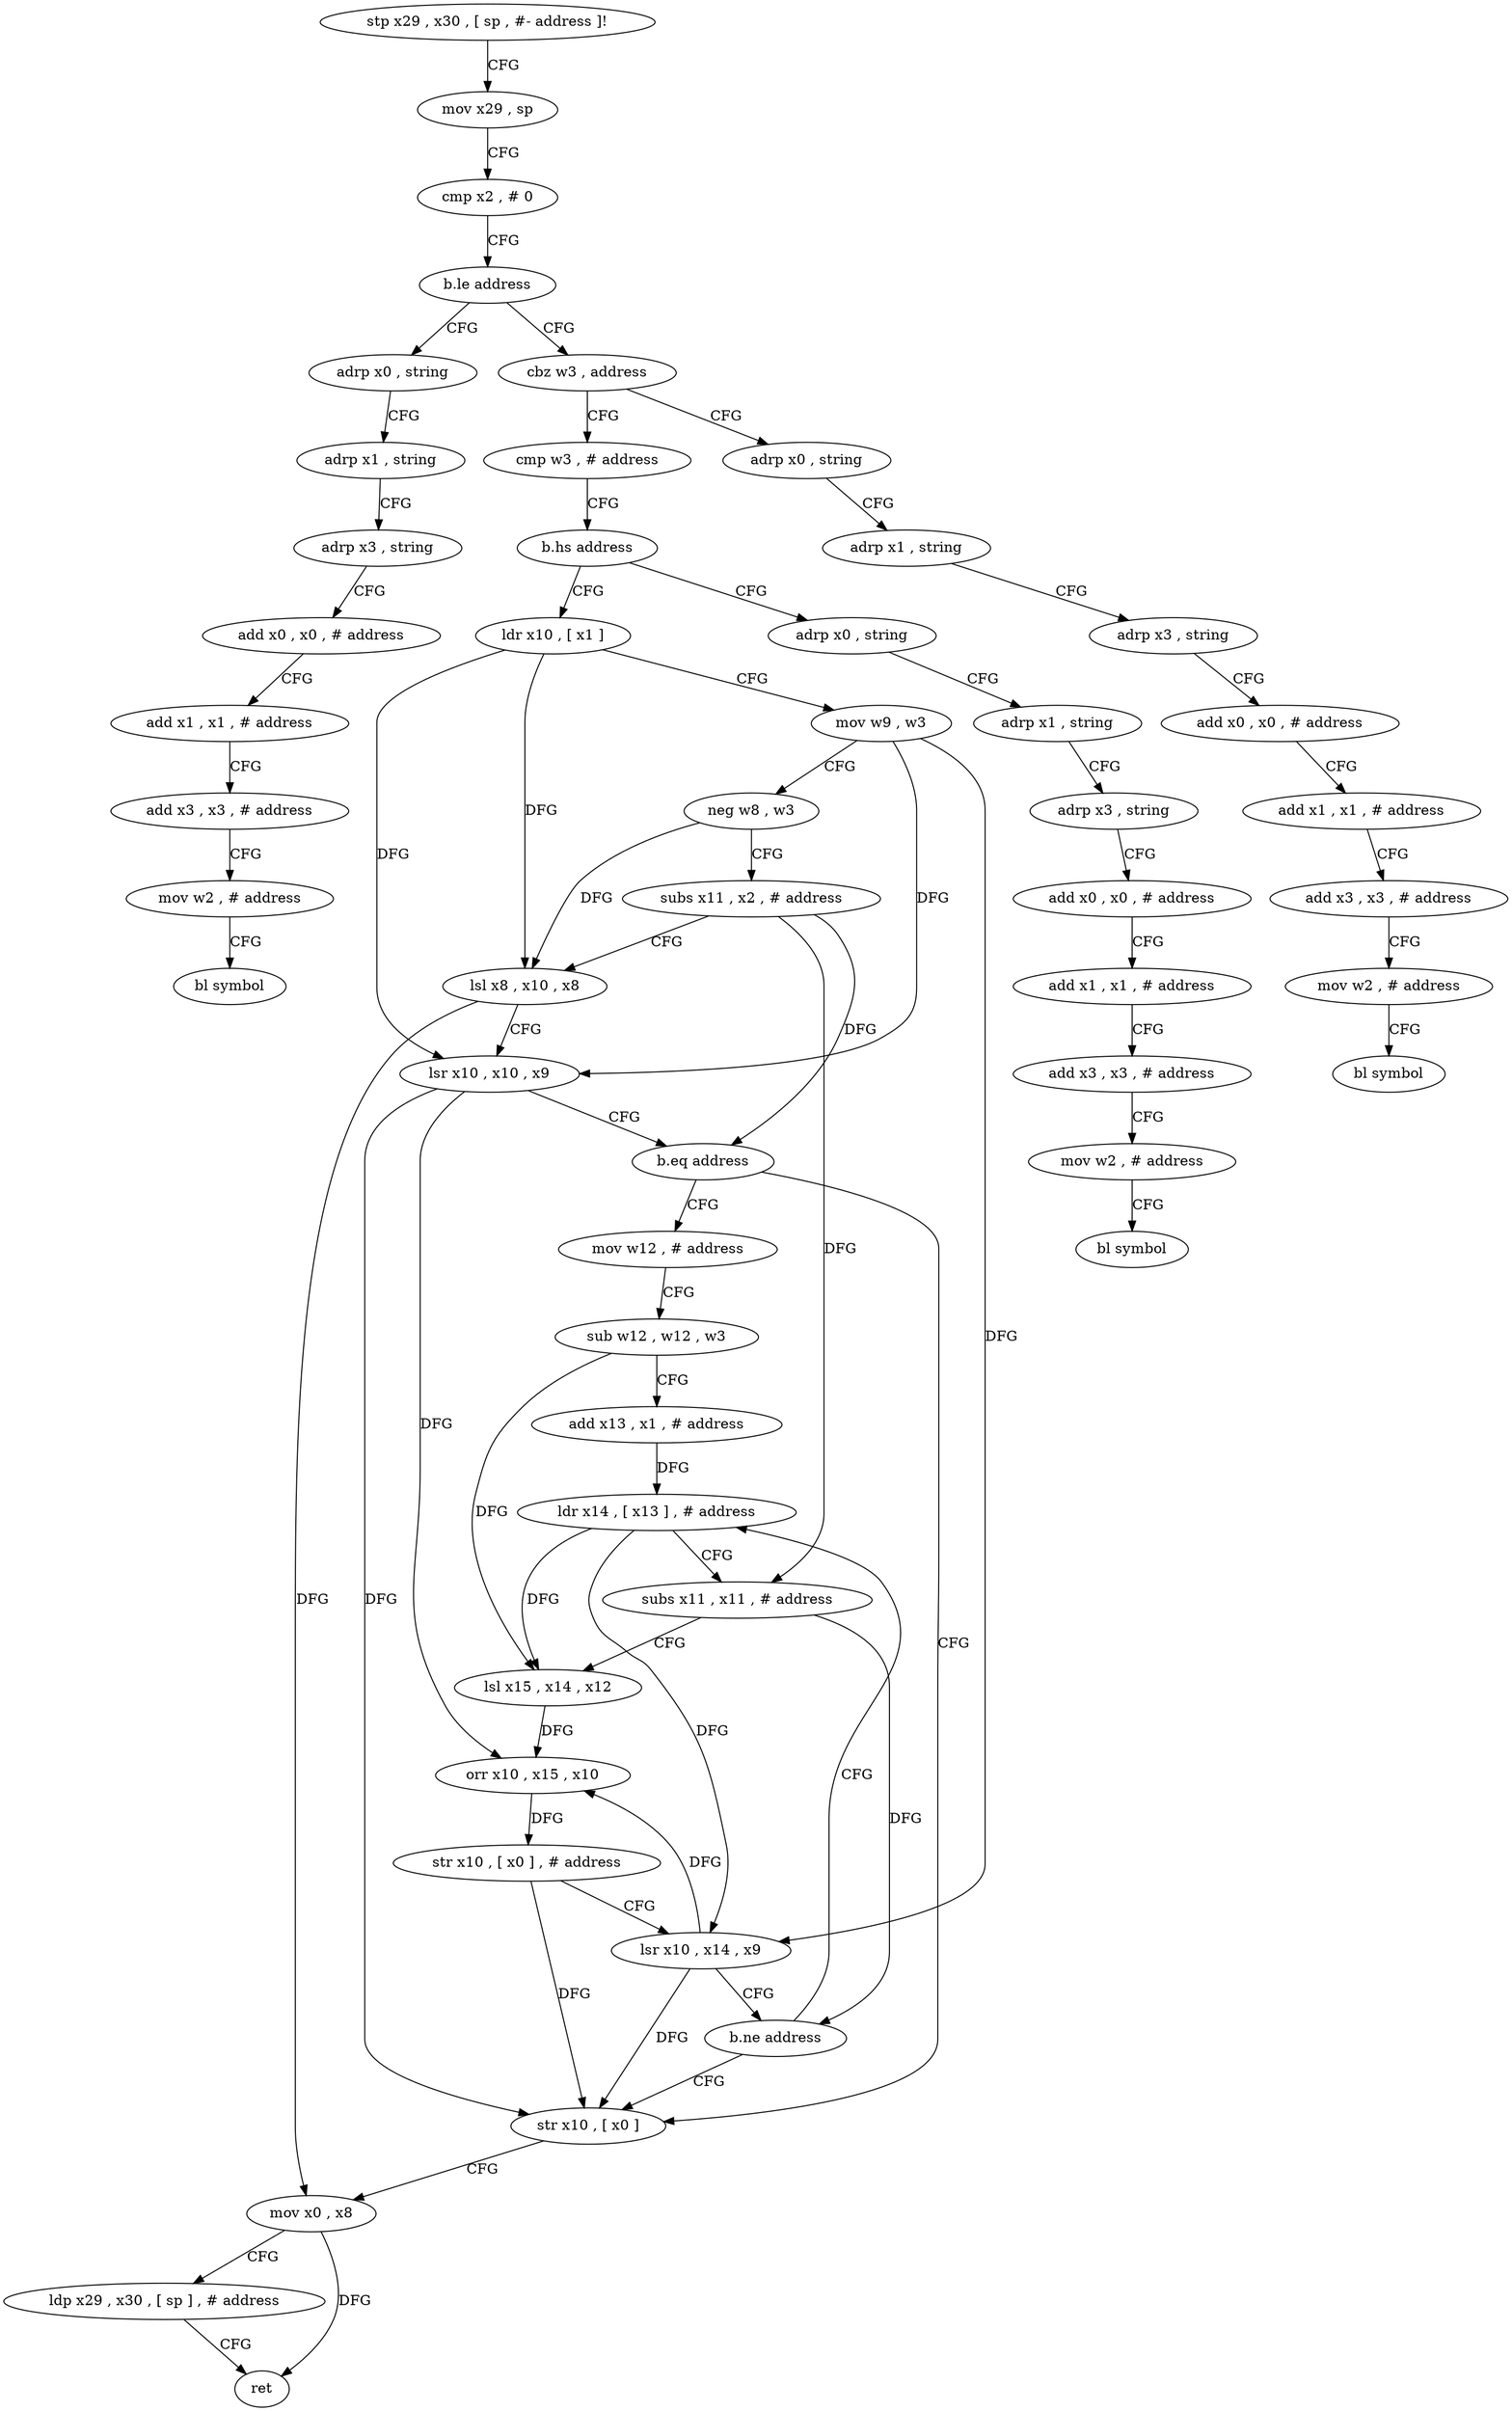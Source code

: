 digraph "func" {
"4218924" [label = "stp x29 , x30 , [ sp , #- address ]!" ]
"4218928" [label = "mov x29 , sp" ]
"4218932" [label = "cmp x2 , # 0" ]
"4218936" [label = "b.le address" ]
"4219036" [label = "adrp x0 , string" ]
"4218940" [label = "cbz w3 , address" ]
"4219040" [label = "adrp x1 , string" ]
"4219044" [label = "adrp x3 , string" ]
"4219048" [label = "add x0 , x0 , # address" ]
"4219052" [label = "add x1 , x1 , # address" ]
"4219056" [label = "add x3 , x3 , # address" ]
"4219060" [label = "mov w2 , # address" ]
"4219064" [label = "bl symbol" ]
"4219068" [label = "adrp x0 , string" ]
"4218944" [label = "cmp w3 , # address" ]
"4219072" [label = "adrp x1 , string" ]
"4219076" [label = "adrp x3 , string" ]
"4219080" [label = "add x0 , x0 , # address" ]
"4219084" [label = "add x1 , x1 , # address" ]
"4219088" [label = "add x3 , x3 , # address" ]
"4219092" [label = "mov w2 , # address" ]
"4219096" [label = "bl symbol" ]
"4218948" [label = "b.hs address" ]
"4219100" [label = "adrp x0 , string" ]
"4218952" [label = "ldr x10 , [ x1 ]" ]
"4219104" [label = "adrp x1 , string" ]
"4219108" [label = "adrp x3 , string" ]
"4219112" [label = "add x0 , x0 , # address" ]
"4219116" [label = "add x1 , x1 , # address" ]
"4219120" [label = "add x3 , x3 , # address" ]
"4219124" [label = "mov w2 , # address" ]
"4219128" [label = "bl symbol" ]
"4218956" [label = "mov w9 , w3" ]
"4218960" [label = "neg w8 , w3" ]
"4218964" [label = "subs x11 , x2 , # address" ]
"4218968" [label = "lsl x8 , x10 , x8" ]
"4218972" [label = "lsr x10 , x10 , x9" ]
"4218976" [label = "b.eq address" ]
"4219020" [label = "str x10 , [ x0 ]" ]
"4218980" [label = "mov w12 , # address" ]
"4219024" [label = "mov x0 , x8" ]
"4219028" [label = "ldp x29 , x30 , [ sp ] , # address" ]
"4219032" [label = "ret" ]
"4218984" [label = "sub w12 , w12 , w3" ]
"4218988" [label = "add x13 , x1 , # address" ]
"4218992" [label = "ldr x14 , [ x13 ] , # address" ]
"4218996" [label = "subs x11 , x11 , # address" ]
"4219000" [label = "lsl x15 , x14 , x12" ]
"4219004" [label = "orr x10 , x15 , x10" ]
"4219008" [label = "str x10 , [ x0 ] , # address" ]
"4219012" [label = "lsr x10 , x14 , x9" ]
"4219016" [label = "b.ne address" ]
"4218924" -> "4218928" [ label = "CFG" ]
"4218928" -> "4218932" [ label = "CFG" ]
"4218932" -> "4218936" [ label = "CFG" ]
"4218936" -> "4219036" [ label = "CFG" ]
"4218936" -> "4218940" [ label = "CFG" ]
"4219036" -> "4219040" [ label = "CFG" ]
"4218940" -> "4219068" [ label = "CFG" ]
"4218940" -> "4218944" [ label = "CFG" ]
"4219040" -> "4219044" [ label = "CFG" ]
"4219044" -> "4219048" [ label = "CFG" ]
"4219048" -> "4219052" [ label = "CFG" ]
"4219052" -> "4219056" [ label = "CFG" ]
"4219056" -> "4219060" [ label = "CFG" ]
"4219060" -> "4219064" [ label = "CFG" ]
"4219068" -> "4219072" [ label = "CFG" ]
"4218944" -> "4218948" [ label = "CFG" ]
"4219072" -> "4219076" [ label = "CFG" ]
"4219076" -> "4219080" [ label = "CFG" ]
"4219080" -> "4219084" [ label = "CFG" ]
"4219084" -> "4219088" [ label = "CFG" ]
"4219088" -> "4219092" [ label = "CFG" ]
"4219092" -> "4219096" [ label = "CFG" ]
"4218948" -> "4219100" [ label = "CFG" ]
"4218948" -> "4218952" [ label = "CFG" ]
"4219100" -> "4219104" [ label = "CFG" ]
"4218952" -> "4218956" [ label = "CFG" ]
"4218952" -> "4218968" [ label = "DFG" ]
"4218952" -> "4218972" [ label = "DFG" ]
"4219104" -> "4219108" [ label = "CFG" ]
"4219108" -> "4219112" [ label = "CFG" ]
"4219112" -> "4219116" [ label = "CFG" ]
"4219116" -> "4219120" [ label = "CFG" ]
"4219120" -> "4219124" [ label = "CFG" ]
"4219124" -> "4219128" [ label = "CFG" ]
"4218956" -> "4218960" [ label = "CFG" ]
"4218956" -> "4218972" [ label = "DFG" ]
"4218956" -> "4219012" [ label = "DFG" ]
"4218960" -> "4218964" [ label = "CFG" ]
"4218960" -> "4218968" [ label = "DFG" ]
"4218964" -> "4218968" [ label = "CFG" ]
"4218964" -> "4218996" [ label = "DFG" ]
"4218964" -> "4218976" [ label = "DFG" ]
"4218968" -> "4218972" [ label = "CFG" ]
"4218968" -> "4219024" [ label = "DFG" ]
"4218972" -> "4218976" [ label = "CFG" ]
"4218972" -> "4219020" [ label = "DFG" ]
"4218972" -> "4219004" [ label = "DFG" ]
"4218976" -> "4219020" [ label = "CFG" ]
"4218976" -> "4218980" [ label = "CFG" ]
"4219020" -> "4219024" [ label = "CFG" ]
"4218980" -> "4218984" [ label = "CFG" ]
"4219024" -> "4219028" [ label = "CFG" ]
"4219024" -> "4219032" [ label = "DFG" ]
"4219028" -> "4219032" [ label = "CFG" ]
"4218984" -> "4218988" [ label = "CFG" ]
"4218984" -> "4219000" [ label = "DFG" ]
"4218988" -> "4218992" [ label = "DFG" ]
"4218992" -> "4218996" [ label = "CFG" ]
"4218992" -> "4219000" [ label = "DFG" ]
"4218992" -> "4219012" [ label = "DFG" ]
"4218996" -> "4219000" [ label = "CFG" ]
"4218996" -> "4219016" [ label = "DFG" ]
"4219000" -> "4219004" [ label = "DFG" ]
"4219004" -> "4219008" [ label = "DFG" ]
"4219008" -> "4219012" [ label = "CFG" ]
"4219008" -> "4219020" [ label = "DFG" ]
"4219012" -> "4219016" [ label = "CFG" ]
"4219012" -> "4219020" [ label = "DFG" ]
"4219012" -> "4219004" [ label = "DFG" ]
"4219016" -> "4218992" [ label = "CFG" ]
"4219016" -> "4219020" [ label = "CFG" ]
}
